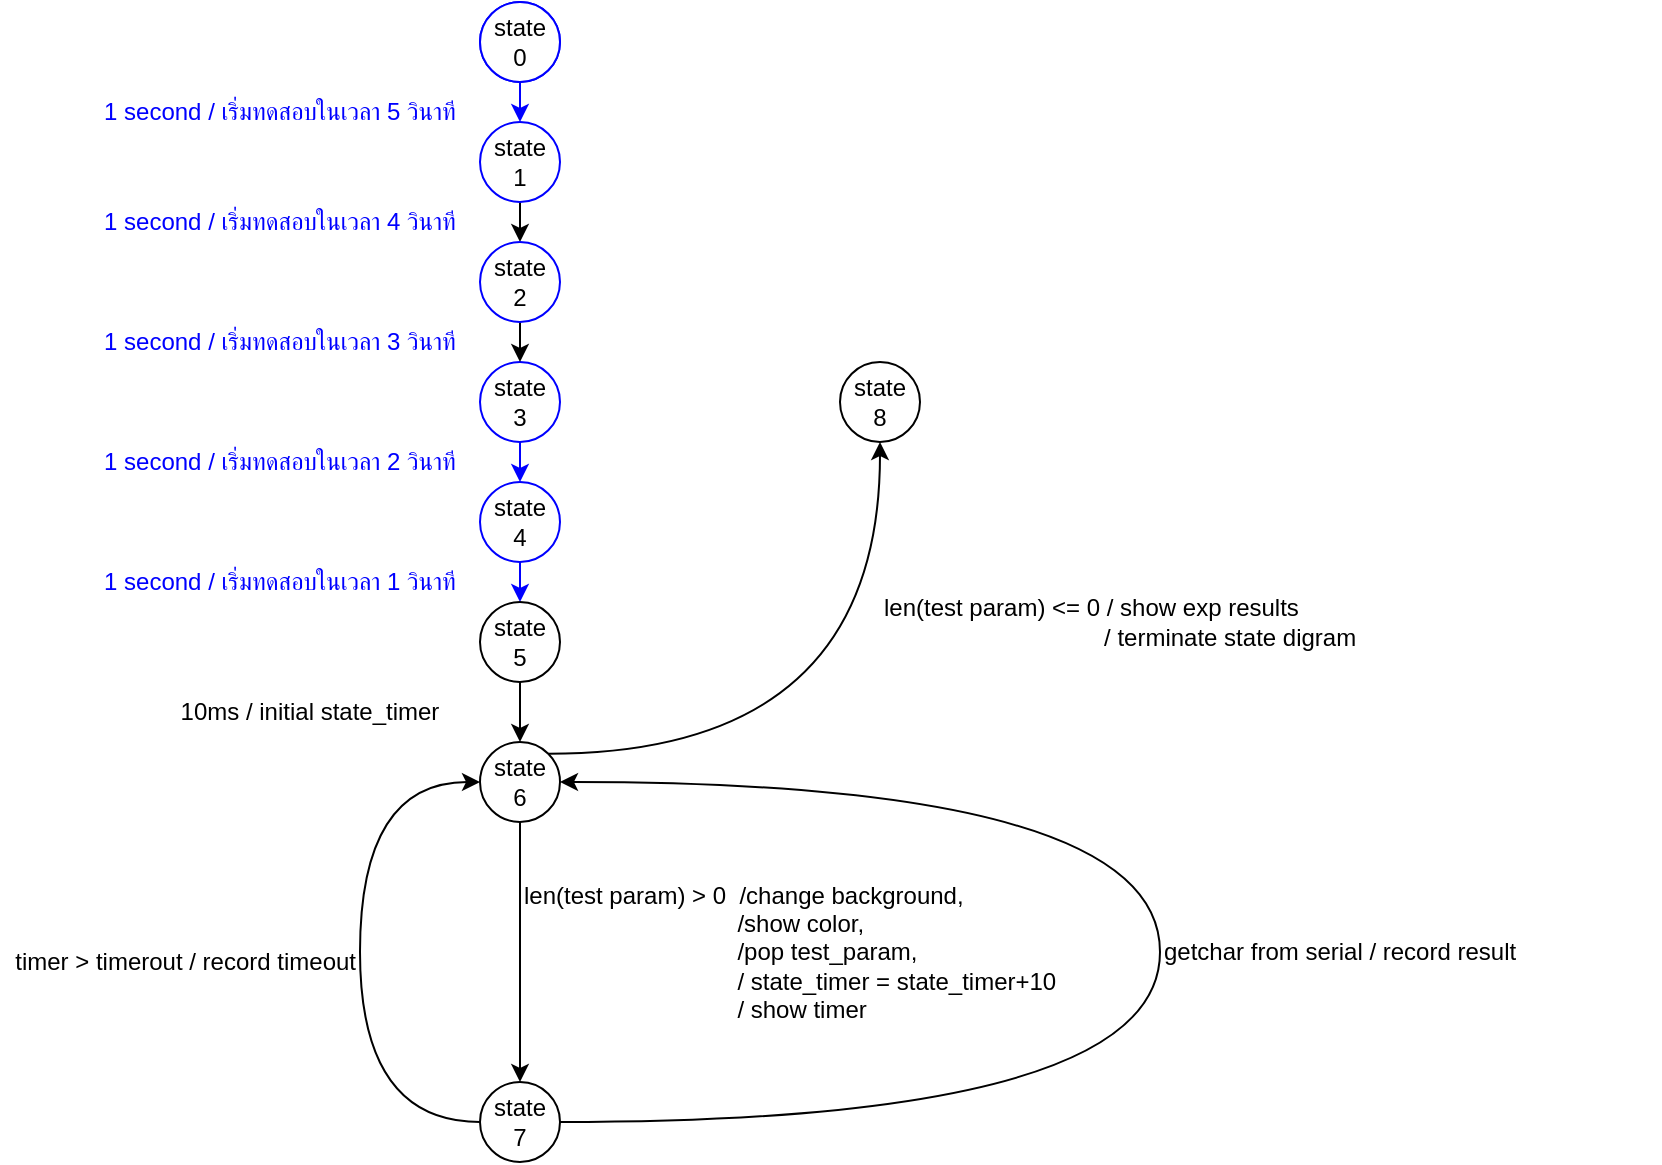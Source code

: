 <mxfile version="19.0.0" type="device"><diagram id="JY25U5bah509rUAGWSXZ" name="Page-1"><mxGraphModel dx="1422" dy="857" grid="1" gridSize="10" guides="1" tooltips="1" connect="1" arrows="1" fold="1" page="1" pageScale="1" pageWidth="1169" pageHeight="827" math="0" shadow="0"><root><mxCell id="0"/><mxCell id="1" parent="0"/><mxCell id="93qqpkrhCvB-GUNdApI4-6" style="edgeStyle=orthogonalEdgeStyle;rounded=0;orthogonalLoop=1;jettySize=auto;html=1;exitX=0.5;exitY=1;exitDx=0;exitDy=0;entryX=0.5;entryY=0;entryDx=0;entryDy=0;strokeColor=#0000FF;" edge="1" parent="1" source="93qqpkrhCvB-GUNdApI4-1" target="93qqpkrhCvB-GUNdApI4-2"><mxGeometry relative="1" as="geometry"/></mxCell><mxCell id="93qqpkrhCvB-GUNdApI4-1" value="state&lt;br&gt;0" style="ellipse;whiteSpace=wrap;html=1;aspect=fixed;strokeColor=#0000FF;" vertex="1" parent="1"><mxGeometry x="280" y="20" width="40" height="40" as="geometry"/></mxCell><mxCell id="93qqpkrhCvB-GUNdApI4-39" style="edgeStyle=orthogonalEdgeStyle;curved=1;rounded=0;orthogonalLoop=1;jettySize=auto;html=1;exitX=0.5;exitY=1;exitDx=0;exitDy=0;entryX=0.5;entryY=0;entryDx=0;entryDy=0;fontColor=#000000;strokeColor=#000000;" edge="1" parent="1" source="93qqpkrhCvB-GUNdApI4-2" target="93qqpkrhCvB-GUNdApI4-19"><mxGeometry relative="1" as="geometry"/></mxCell><mxCell id="93qqpkrhCvB-GUNdApI4-2" value="state&lt;br&gt;1" style="ellipse;whiteSpace=wrap;html=1;aspect=fixed;strokeColor=#0000FF;" vertex="1" parent="1"><mxGeometry x="280" y="80" width="40" height="40" as="geometry"/></mxCell><mxCell id="93qqpkrhCvB-GUNdApI4-9" style="edgeStyle=orthogonalEdgeStyle;rounded=0;orthogonalLoop=1;jettySize=auto;html=1;exitX=0.5;exitY=1;exitDx=0;exitDy=0;entryX=0.5;entryY=0;entryDx=0;entryDy=0;strokeColor=#0000FF;" edge="1" parent="1" source="93qqpkrhCvB-GUNdApI4-4" target="93qqpkrhCvB-GUNdApI4-5"><mxGeometry relative="1" as="geometry"/></mxCell><mxCell id="93qqpkrhCvB-GUNdApI4-4" value="state&lt;br&gt;3" style="ellipse;whiteSpace=wrap;html=1;aspect=fixed;strokeColor=#0000FF;" vertex="1" parent="1"><mxGeometry x="280" y="200" width="40" height="40" as="geometry"/></mxCell><mxCell id="93qqpkrhCvB-GUNdApI4-16" style="edgeStyle=orthogonalEdgeStyle;rounded=0;orthogonalLoop=1;jettySize=auto;html=1;exitX=0.5;exitY=1;exitDx=0;exitDy=0;entryX=0.5;entryY=0;entryDx=0;entryDy=0;strokeColor=#0000FF;" edge="1" parent="1" source="93qqpkrhCvB-GUNdApI4-5" target="93qqpkrhCvB-GUNdApI4-15"><mxGeometry relative="1" as="geometry"/></mxCell><mxCell id="93qqpkrhCvB-GUNdApI4-5" value="state&lt;br&gt;4" style="ellipse;whiteSpace=wrap;html=1;aspect=fixed;strokeColor=#0000FF;" vertex="1" parent="1"><mxGeometry x="280" y="260" width="40" height="40" as="geometry"/></mxCell><mxCell id="93qqpkrhCvB-GUNdApI4-10" value="1 second / เริ่มทดสอบในเวลา 5 วินาที" style="text;html=1;strokeColor=none;fillColor=none;align=center;verticalAlign=middle;whiteSpace=wrap;rounded=0;fontColor=#0000FF;" vertex="1" parent="1"><mxGeometry x="80" y="50" width="200" height="50" as="geometry"/></mxCell><mxCell id="93qqpkrhCvB-GUNdApI4-11" value="1 second / เริ่มทดสอบในเวลา 4 วินาที" style="text;html=1;strokeColor=none;fillColor=none;align=center;verticalAlign=middle;whiteSpace=wrap;rounded=0;fontColor=#0000FF;" vertex="1" parent="1"><mxGeometry x="80" y="110" width="200" height="40" as="geometry"/></mxCell><mxCell id="93qqpkrhCvB-GUNdApI4-12" value="1 second / เริ่มทดสอบในเวลา 3 วินาที" style="text;html=1;strokeColor=none;fillColor=none;align=center;verticalAlign=middle;whiteSpace=wrap;rounded=0;fontColor=#0000FF;" vertex="1" parent="1"><mxGeometry x="80" y="170" width="200" height="40" as="geometry"/></mxCell><mxCell id="93qqpkrhCvB-GUNdApI4-13" value="1 second / เริ่มทดสอบในเวลา 2 วินาที" style="text;html=1;strokeColor=none;fillColor=none;align=center;verticalAlign=middle;whiteSpace=wrap;rounded=0;fontColor=#0000FF;" vertex="1" parent="1"><mxGeometry x="80" y="230" width="200" height="40" as="geometry"/></mxCell><mxCell id="93qqpkrhCvB-GUNdApI4-14" value="1 second / เริ่มทดสอบในเวลา 1 วินาที" style="text;html=1;strokeColor=none;fillColor=none;align=center;verticalAlign=middle;whiteSpace=wrap;rounded=0;fontColor=#0000FF;" vertex="1" parent="1"><mxGeometry x="80" y="290" width="200" height="40" as="geometry"/></mxCell><mxCell id="93qqpkrhCvB-GUNdApI4-41" style="edgeStyle=orthogonalEdgeStyle;curved=1;rounded=0;orthogonalLoop=1;jettySize=auto;html=1;exitX=0.5;exitY=1;exitDx=0;exitDy=0;entryX=0.5;entryY=0;entryDx=0;entryDy=0;fontColor=#000000;strokeColor=#000000;" edge="1" parent="1" source="93qqpkrhCvB-GUNdApI4-15" target="93qqpkrhCvB-GUNdApI4-20"><mxGeometry relative="1" as="geometry"/></mxCell><mxCell id="93qqpkrhCvB-GUNdApI4-15" value="state&lt;br&gt;5" style="ellipse;whiteSpace=wrap;html=1;aspect=fixed;" vertex="1" parent="1"><mxGeometry x="280" y="320" width="40" height="40" as="geometry"/></mxCell><mxCell id="93qqpkrhCvB-GUNdApI4-17" value="state&lt;br&gt;0" style="ellipse;whiteSpace=wrap;html=1;aspect=fixed;strokeColor=#0000FF;" vertex="1" parent="1"><mxGeometry x="280" y="20" width="40" height="40" as="geometry"/></mxCell><mxCell id="93qqpkrhCvB-GUNdApI4-24" style="edgeStyle=orthogonalEdgeStyle;curved=1;rounded=0;orthogonalLoop=1;jettySize=auto;html=1;exitX=0.5;exitY=1;exitDx=0;exitDy=0;entryX=0.5;entryY=0;entryDx=0;entryDy=0;fontColor=#000000;strokeColor=#000000;" edge="1" parent="1" source="93qqpkrhCvB-GUNdApI4-20" target="93qqpkrhCvB-GUNdApI4-23"><mxGeometry relative="1" as="geometry"/></mxCell><mxCell id="93qqpkrhCvB-GUNdApI4-44" style="edgeStyle=orthogonalEdgeStyle;curved=1;rounded=0;orthogonalLoop=1;jettySize=auto;html=1;exitX=1;exitY=0;exitDx=0;exitDy=0;entryX=0.5;entryY=1;entryDx=0;entryDy=0;fontColor=#000000;strokeColor=#000000;" edge="1" parent="1" source="93qqpkrhCvB-GUNdApI4-20" target="93qqpkrhCvB-GUNdApI4-26"><mxGeometry relative="1" as="geometry"/></mxCell><mxCell id="93qqpkrhCvB-GUNdApI4-20" value="state&lt;br&gt;6" style="ellipse;whiteSpace=wrap;html=1;aspect=fixed;" vertex="1" parent="1"><mxGeometry x="280" y="390" width="40" height="40" as="geometry"/></mxCell><mxCell id="93qqpkrhCvB-GUNdApI4-22" value="10ms / initial state_timer" style="text;html=1;strokeColor=none;fillColor=none;align=center;verticalAlign=middle;whiteSpace=wrap;rounded=0;fontColor=#000000;" vertex="1" parent="1"><mxGeometry x="120" y="360" width="150" height="30" as="geometry"/></mxCell><mxCell id="93qqpkrhCvB-GUNdApI4-42" style="edgeStyle=orthogonalEdgeStyle;curved=1;rounded=0;orthogonalLoop=1;jettySize=auto;html=1;exitX=0;exitY=0.5;exitDx=0;exitDy=0;entryX=0;entryY=0.5;entryDx=0;entryDy=0;fontColor=#000000;strokeColor=#000000;" edge="1" parent="1" source="93qqpkrhCvB-GUNdApI4-23" target="93qqpkrhCvB-GUNdApI4-20"><mxGeometry relative="1" as="geometry"><Array as="points"><mxPoint x="220" y="580"/><mxPoint x="220" y="410"/></Array></mxGeometry></mxCell><mxCell id="93qqpkrhCvB-GUNdApI4-43" style="edgeStyle=orthogonalEdgeStyle;curved=1;rounded=0;orthogonalLoop=1;jettySize=auto;html=1;exitX=1;exitY=0.5;exitDx=0;exitDy=0;entryX=1;entryY=0.5;entryDx=0;entryDy=0;fontColor=#000000;strokeColor=#000000;" edge="1" parent="1" source="93qqpkrhCvB-GUNdApI4-23" target="93qqpkrhCvB-GUNdApI4-20"><mxGeometry relative="1" as="geometry"><Array as="points"><mxPoint x="620" y="580"/><mxPoint x="620" y="410"/></Array></mxGeometry></mxCell><mxCell id="93qqpkrhCvB-GUNdApI4-23" value="state&lt;br&gt;7" style="ellipse;whiteSpace=wrap;html=1;aspect=fixed;" vertex="1" parent="1"><mxGeometry x="280" y="560" width="40" height="40" as="geometry"/></mxCell><mxCell id="93qqpkrhCvB-GUNdApI4-25" value="len(test param) &amp;gt; 0&amp;nbsp; /change background,&lt;br&gt;&lt;span style=&quot;white-space: pre;&quot;&gt;&#9;&lt;/span&gt;&lt;span style=&quot;white-space: pre;&quot;&gt;&#9;&lt;/span&gt;&lt;span style=&quot;white-space: pre;&quot;&gt;&#9;&lt;/span&gt;&lt;span style=&quot;white-space: pre;&quot;&gt;&#9;&lt;/span&gt;/show color,&lt;br&gt;&lt;span style=&quot;white-space: pre;&quot;&gt;&#9;&lt;/span&gt;&lt;span style=&quot;white-space: pre;&quot;&gt;&#9;&lt;/span&gt;&lt;span style=&quot;white-space: pre;&quot;&gt;&#9;&lt;/span&gt;&lt;span style=&quot;white-space: pre;&quot;&gt;&#9;&lt;/span&gt;/pop test_param,&lt;br&gt;&lt;span style=&quot;white-space: pre;&quot;&gt;&#9;&lt;/span&gt;&lt;span style=&quot;white-space: pre;&quot;&gt;&#9;&lt;/span&gt;&lt;span style=&quot;white-space: pre;&quot;&gt;&#9;&lt;/span&gt;&lt;span style=&quot;white-space: pre;&quot;&gt;&#9;&lt;/span&gt;/ state_timer = state_timer+10&lt;br&gt;&lt;span style=&quot;white-space: pre;&quot;&gt;&#9;&lt;/span&gt;&lt;span style=&quot;white-space: pre;&quot;&gt;&#9;&lt;/span&gt;&lt;span style=&quot;white-space: pre;&quot;&gt;&#9;&lt;/span&gt;&lt;span style=&quot;white-space: pre;&quot;&gt;&#9;&lt;/span&gt;/ show timer" style="text;html=1;strokeColor=none;fillColor=none;align=left;verticalAlign=middle;whiteSpace=wrap;rounded=0;fontColor=#000000;" vertex="1" parent="1"><mxGeometry x="300" y="440" width="270" height="110" as="geometry"/></mxCell><mxCell id="93qqpkrhCvB-GUNdApI4-26" value="state&lt;br&gt;8" style="ellipse;whiteSpace=wrap;html=1;aspect=fixed;" vertex="1" parent="1"><mxGeometry x="460" y="200" width="40" height="40" as="geometry"/></mxCell><mxCell id="93qqpkrhCvB-GUNdApI4-28" value="timer &amp;gt; timerout / record timeout" style="text;html=1;strokeColor=none;fillColor=none;align=right;verticalAlign=middle;whiteSpace=wrap;rounded=0;fontColor=#000000;" vertex="1" parent="1"><mxGeometry x="40" y="480" width="180" height="40" as="geometry"/></mxCell><mxCell id="93qqpkrhCvB-GUNdApI4-32" value="getchar from serial / record result" style="text;html=1;strokeColor=none;fillColor=none;align=left;verticalAlign=middle;whiteSpace=wrap;rounded=0;fontColor=#000000;" vertex="1" parent="1"><mxGeometry x="620" y="435" width="250" height="120" as="geometry"/></mxCell><mxCell id="93qqpkrhCvB-GUNdApI4-40" style="edgeStyle=orthogonalEdgeStyle;curved=1;rounded=0;orthogonalLoop=1;jettySize=auto;html=1;exitX=0.5;exitY=1;exitDx=0;exitDy=0;entryX=0.5;entryY=0;entryDx=0;entryDy=0;fontColor=#000000;strokeColor=#000000;" edge="1" parent="1" source="93qqpkrhCvB-GUNdApI4-19" target="93qqpkrhCvB-GUNdApI4-4"><mxGeometry relative="1" as="geometry"/></mxCell><mxCell id="93qqpkrhCvB-GUNdApI4-19" value="state&lt;br&gt;2" style="ellipse;whiteSpace=wrap;html=1;aspect=fixed;strokeColor=#0000FF;" vertex="1" parent="1"><mxGeometry x="280" y="140" width="40" height="40" as="geometry"/></mxCell><mxCell id="93qqpkrhCvB-GUNdApI4-45" value="len(test param) &amp;lt;= 0 / show exp results&lt;br&gt;&lt;span style=&quot;white-space: pre;&quot;&gt;&#9;&lt;/span&gt;&lt;span style=&quot;white-space: pre;&quot;&gt;&#9;&lt;/span&gt;&lt;span style=&quot;white-space: pre;&quot;&gt;&#9;&lt;/span&gt;&lt;span style=&quot;white-space: pre;&quot;&gt;&#9;&amp;nbsp;&lt;/span&gt;/ terminate state digram" style="text;html=1;strokeColor=none;fillColor=none;align=left;verticalAlign=middle;whiteSpace=wrap;rounded=0;fontColor=#000000;" vertex="1" parent="1"><mxGeometry x="480" y="300" width="240" height="60" as="geometry"/></mxCell></root></mxGraphModel></diagram></mxfile>